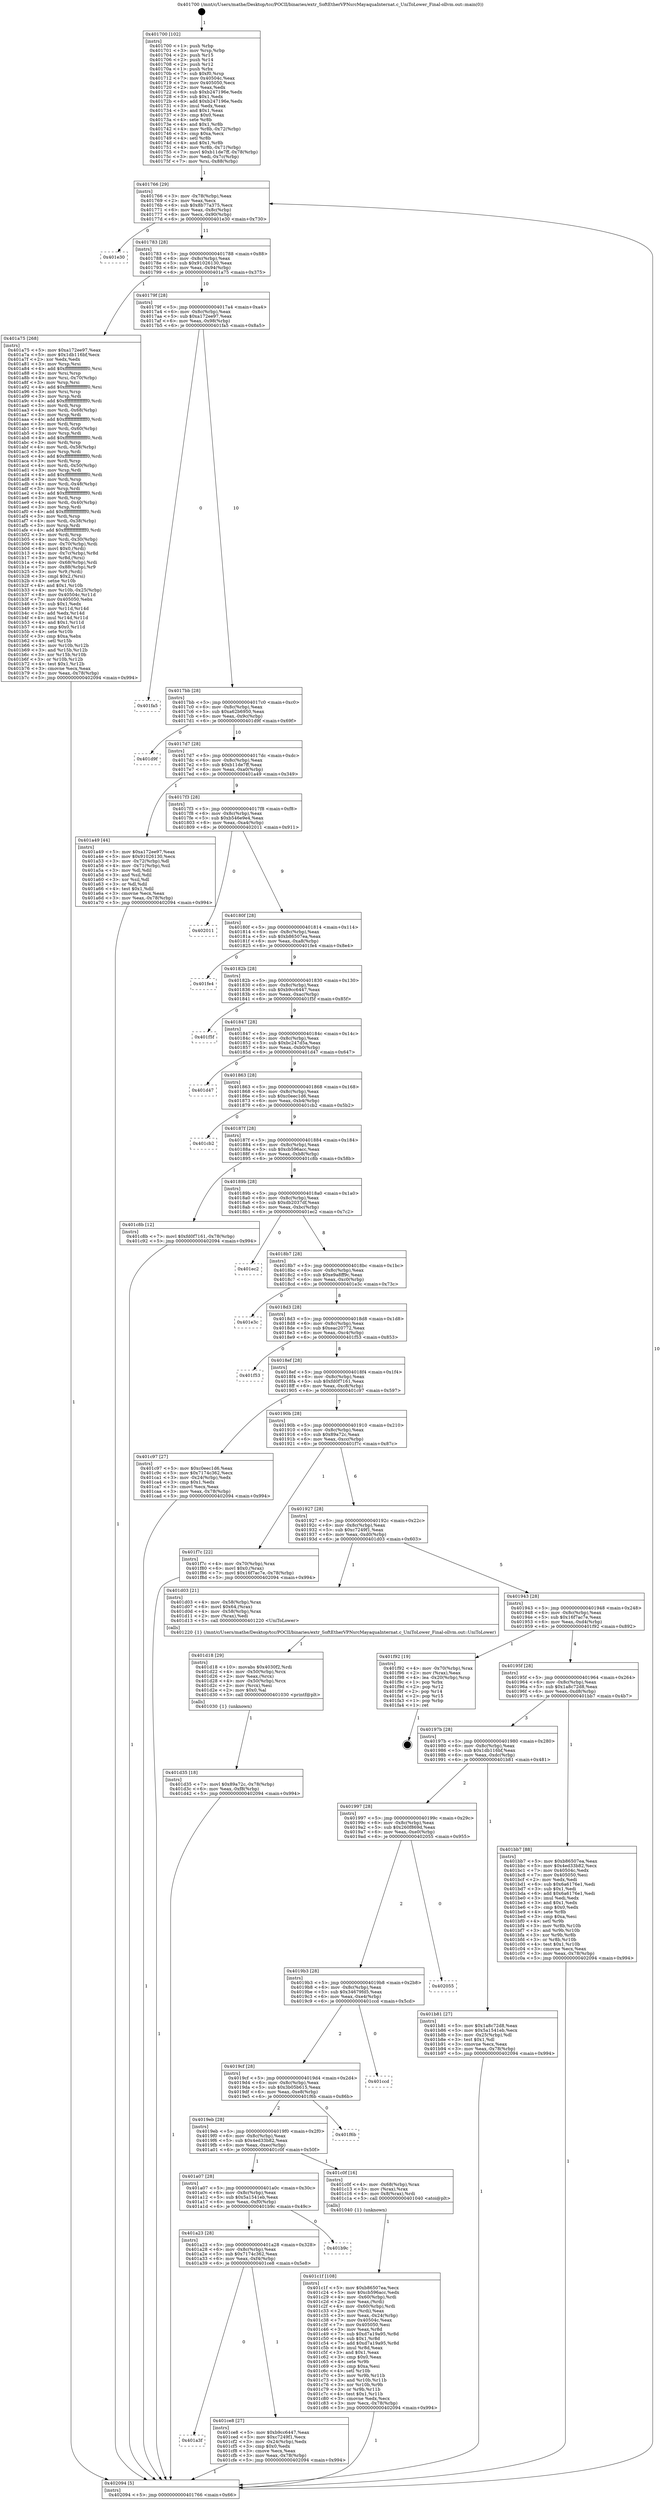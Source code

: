 digraph "0x401700" {
  label = "0x401700 (/mnt/c/Users/mathe/Desktop/tcc/POCII/binaries/extr_SoftEtherVPNsrcMayaquaInternat.c_UniToLower_Final-ollvm.out::main(0))"
  labelloc = "t"
  node[shape=record]

  Entry [label="",width=0.3,height=0.3,shape=circle,fillcolor=black,style=filled]
  "0x401766" [label="{
     0x401766 [29]\l
     | [instrs]\l
     &nbsp;&nbsp;0x401766 \<+3\>: mov -0x78(%rbp),%eax\l
     &nbsp;&nbsp;0x401769 \<+2\>: mov %eax,%ecx\l
     &nbsp;&nbsp;0x40176b \<+6\>: sub $0x8b77a375,%ecx\l
     &nbsp;&nbsp;0x401771 \<+6\>: mov %eax,-0x8c(%rbp)\l
     &nbsp;&nbsp;0x401777 \<+6\>: mov %ecx,-0x90(%rbp)\l
     &nbsp;&nbsp;0x40177d \<+6\>: je 0000000000401e30 \<main+0x730\>\l
  }"]
  "0x401e30" [label="{
     0x401e30\l
  }", style=dashed]
  "0x401783" [label="{
     0x401783 [28]\l
     | [instrs]\l
     &nbsp;&nbsp;0x401783 \<+5\>: jmp 0000000000401788 \<main+0x88\>\l
     &nbsp;&nbsp;0x401788 \<+6\>: mov -0x8c(%rbp),%eax\l
     &nbsp;&nbsp;0x40178e \<+5\>: sub $0x91026130,%eax\l
     &nbsp;&nbsp;0x401793 \<+6\>: mov %eax,-0x94(%rbp)\l
     &nbsp;&nbsp;0x401799 \<+6\>: je 0000000000401a75 \<main+0x375\>\l
  }"]
  Exit [label="",width=0.3,height=0.3,shape=circle,fillcolor=black,style=filled,peripheries=2]
  "0x401a75" [label="{
     0x401a75 [268]\l
     | [instrs]\l
     &nbsp;&nbsp;0x401a75 \<+5\>: mov $0xa172ee97,%eax\l
     &nbsp;&nbsp;0x401a7a \<+5\>: mov $0x1db116bf,%ecx\l
     &nbsp;&nbsp;0x401a7f \<+2\>: xor %edx,%edx\l
     &nbsp;&nbsp;0x401a81 \<+3\>: mov %rsp,%rsi\l
     &nbsp;&nbsp;0x401a84 \<+4\>: add $0xfffffffffffffff0,%rsi\l
     &nbsp;&nbsp;0x401a88 \<+3\>: mov %rsi,%rsp\l
     &nbsp;&nbsp;0x401a8b \<+4\>: mov %rsi,-0x70(%rbp)\l
     &nbsp;&nbsp;0x401a8f \<+3\>: mov %rsp,%rsi\l
     &nbsp;&nbsp;0x401a92 \<+4\>: add $0xfffffffffffffff0,%rsi\l
     &nbsp;&nbsp;0x401a96 \<+3\>: mov %rsi,%rsp\l
     &nbsp;&nbsp;0x401a99 \<+3\>: mov %rsp,%rdi\l
     &nbsp;&nbsp;0x401a9c \<+4\>: add $0xfffffffffffffff0,%rdi\l
     &nbsp;&nbsp;0x401aa0 \<+3\>: mov %rdi,%rsp\l
     &nbsp;&nbsp;0x401aa3 \<+4\>: mov %rdi,-0x68(%rbp)\l
     &nbsp;&nbsp;0x401aa7 \<+3\>: mov %rsp,%rdi\l
     &nbsp;&nbsp;0x401aaa \<+4\>: add $0xfffffffffffffff0,%rdi\l
     &nbsp;&nbsp;0x401aae \<+3\>: mov %rdi,%rsp\l
     &nbsp;&nbsp;0x401ab1 \<+4\>: mov %rdi,-0x60(%rbp)\l
     &nbsp;&nbsp;0x401ab5 \<+3\>: mov %rsp,%rdi\l
     &nbsp;&nbsp;0x401ab8 \<+4\>: add $0xfffffffffffffff0,%rdi\l
     &nbsp;&nbsp;0x401abc \<+3\>: mov %rdi,%rsp\l
     &nbsp;&nbsp;0x401abf \<+4\>: mov %rdi,-0x58(%rbp)\l
     &nbsp;&nbsp;0x401ac3 \<+3\>: mov %rsp,%rdi\l
     &nbsp;&nbsp;0x401ac6 \<+4\>: add $0xfffffffffffffff0,%rdi\l
     &nbsp;&nbsp;0x401aca \<+3\>: mov %rdi,%rsp\l
     &nbsp;&nbsp;0x401acd \<+4\>: mov %rdi,-0x50(%rbp)\l
     &nbsp;&nbsp;0x401ad1 \<+3\>: mov %rsp,%rdi\l
     &nbsp;&nbsp;0x401ad4 \<+4\>: add $0xfffffffffffffff0,%rdi\l
     &nbsp;&nbsp;0x401ad8 \<+3\>: mov %rdi,%rsp\l
     &nbsp;&nbsp;0x401adb \<+4\>: mov %rdi,-0x48(%rbp)\l
     &nbsp;&nbsp;0x401adf \<+3\>: mov %rsp,%rdi\l
     &nbsp;&nbsp;0x401ae2 \<+4\>: add $0xfffffffffffffff0,%rdi\l
     &nbsp;&nbsp;0x401ae6 \<+3\>: mov %rdi,%rsp\l
     &nbsp;&nbsp;0x401ae9 \<+4\>: mov %rdi,-0x40(%rbp)\l
     &nbsp;&nbsp;0x401aed \<+3\>: mov %rsp,%rdi\l
     &nbsp;&nbsp;0x401af0 \<+4\>: add $0xfffffffffffffff0,%rdi\l
     &nbsp;&nbsp;0x401af4 \<+3\>: mov %rdi,%rsp\l
     &nbsp;&nbsp;0x401af7 \<+4\>: mov %rdi,-0x38(%rbp)\l
     &nbsp;&nbsp;0x401afb \<+3\>: mov %rsp,%rdi\l
     &nbsp;&nbsp;0x401afe \<+4\>: add $0xfffffffffffffff0,%rdi\l
     &nbsp;&nbsp;0x401b02 \<+3\>: mov %rdi,%rsp\l
     &nbsp;&nbsp;0x401b05 \<+4\>: mov %rdi,-0x30(%rbp)\l
     &nbsp;&nbsp;0x401b09 \<+4\>: mov -0x70(%rbp),%rdi\l
     &nbsp;&nbsp;0x401b0d \<+6\>: movl $0x0,(%rdi)\l
     &nbsp;&nbsp;0x401b13 \<+4\>: mov -0x7c(%rbp),%r8d\l
     &nbsp;&nbsp;0x401b17 \<+3\>: mov %r8d,(%rsi)\l
     &nbsp;&nbsp;0x401b1a \<+4\>: mov -0x68(%rbp),%rdi\l
     &nbsp;&nbsp;0x401b1e \<+7\>: mov -0x88(%rbp),%r9\l
     &nbsp;&nbsp;0x401b25 \<+3\>: mov %r9,(%rdi)\l
     &nbsp;&nbsp;0x401b28 \<+3\>: cmpl $0x2,(%rsi)\l
     &nbsp;&nbsp;0x401b2b \<+4\>: setne %r10b\l
     &nbsp;&nbsp;0x401b2f \<+4\>: and $0x1,%r10b\l
     &nbsp;&nbsp;0x401b33 \<+4\>: mov %r10b,-0x25(%rbp)\l
     &nbsp;&nbsp;0x401b37 \<+8\>: mov 0x40504c,%r11d\l
     &nbsp;&nbsp;0x401b3f \<+7\>: mov 0x405050,%ebx\l
     &nbsp;&nbsp;0x401b46 \<+3\>: sub $0x1,%edx\l
     &nbsp;&nbsp;0x401b49 \<+3\>: mov %r11d,%r14d\l
     &nbsp;&nbsp;0x401b4c \<+3\>: add %edx,%r14d\l
     &nbsp;&nbsp;0x401b4f \<+4\>: imul %r14d,%r11d\l
     &nbsp;&nbsp;0x401b53 \<+4\>: and $0x1,%r11d\l
     &nbsp;&nbsp;0x401b57 \<+4\>: cmp $0x0,%r11d\l
     &nbsp;&nbsp;0x401b5b \<+4\>: sete %r10b\l
     &nbsp;&nbsp;0x401b5f \<+3\>: cmp $0xa,%ebx\l
     &nbsp;&nbsp;0x401b62 \<+4\>: setl %r15b\l
     &nbsp;&nbsp;0x401b66 \<+3\>: mov %r10b,%r12b\l
     &nbsp;&nbsp;0x401b69 \<+3\>: and %r15b,%r12b\l
     &nbsp;&nbsp;0x401b6c \<+3\>: xor %r15b,%r10b\l
     &nbsp;&nbsp;0x401b6f \<+3\>: or %r10b,%r12b\l
     &nbsp;&nbsp;0x401b72 \<+4\>: test $0x1,%r12b\l
     &nbsp;&nbsp;0x401b76 \<+3\>: cmovne %ecx,%eax\l
     &nbsp;&nbsp;0x401b79 \<+3\>: mov %eax,-0x78(%rbp)\l
     &nbsp;&nbsp;0x401b7c \<+5\>: jmp 0000000000402094 \<main+0x994\>\l
  }"]
  "0x40179f" [label="{
     0x40179f [28]\l
     | [instrs]\l
     &nbsp;&nbsp;0x40179f \<+5\>: jmp 00000000004017a4 \<main+0xa4\>\l
     &nbsp;&nbsp;0x4017a4 \<+6\>: mov -0x8c(%rbp),%eax\l
     &nbsp;&nbsp;0x4017aa \<+5\>: sub $0xa172ee97,%eax\l
     &nbsp;&nbsp;0x4017af \<+6\>: mov %eax,-0x98(%rbp)\l
     &nbsp;&nbsp;0x4017b5 \<+6\>: je 0000000000401fa5 \<main+0x8a5\>\l
  }"]
  "0x401d35" [label="{
     0x401d35 [18]\l
     | [instrs]\l
     &nbsp;&nbsp;0x401d35 \<+7\>: movl $0x89a72c,-0x78(%rbp)\l
     &nbsp;&nbsp;0x401d3c \<+6\>: mov %eax,-0xf8(%rbp)\l
     &nbsp;&nbsp;0x401d42 \<+5\>: jmp 0000000000402094 \<main+0x994\>\l
  }"]
  "0x401fa5" [label="{
     0x401fa5\l
  }", style=dashed]
  "0x4017bb" [label="{
     0x4017bb [28]\l
     | [instrs]\l
     &nbsp;&nbsp;0x4017bb \<+5\>: jmp 00000000004017c0 \<main+0xc0\>\l
     &nbsp;&nbsp;0x4017c0 \<+6\>: mov -0x8c(%rbp),%eax\l
     &nbsp;&nbsp;0x4017c6 \<+5\>: sub $0xa62b6950,%eax\l
     &nbsp;&nbsp;0x4017cb \<+6\>: mov %eax,-0x9c(%rbp)\l
     &nbsp;&nbsp;0x4017d1 \<+6\>: je 0000000000401d9f \<main+0x69f\>\l
  }"]
  "0x401d18" [label="{
     0x401d18 [29]\l
     | [instrs]\l
     &nbsp;&nbsp;0x401d18 \<+10\>: movabs $0x4030f2,%rdi\l
     &nbsp;&nbsp;0x401d22 \<+4\>: mov -0x50(%rbp),%rcx\l
     &nbsp;&nbsp;0x401d26 \<+2\>: mov %eax,(%rcx)\l
     &nbsp;&nbsp;0x401d28 \<+4\>: mov -0x50(%rbp),%rcx\l
     &nbsp;&nbsp;0x401d2c \<+2\>: mov (%rcx),%esi\l
     &nbsp;&nbsp;0x401d2e \<+2\>: mov $0x0,%al\l
     &nbsp;&nbsp;0x401d30 \<+5\>: call 0000000000401030 \<printf@plt\>\l
     | [calls]\l
     &nbsp;&nbsp;0x401030 \{1\} (unknown)\l
  }"]
  "0x401d9f" [label="{
     0x401d9f\l
  }", style=dashed]
  "0x4017d7" [label="{
     0x4017d7 [28]\l
     | [instrs]\l
     &nbsp;&nbsp;0x4017d7 \<+5\>: jmp 00000000004017dc \<main+0xdc\>\l
     &nbsp;&nbsp;0x4017dc \<+6\>: mov -0x8c(%rbp),%eax\l
     &nbsp;&nbsp;0x4017e2 \<+5\>: sub $0xb11de7ff,%eax\l
     &nbsp;&nbsp;0x4017e7 \<+6\>: mov %eax,-0xa0(%rbp)\l
     &nbsp;&nbsp;0x4017ed \<+6\>: je 0000000000401a49 \<main+0x349\>\l
  }"]
  "0x401a3f" [label="{
     0x401a3f\l
  }", style=dashed]
  "0x401a49" [label="{
     0x401a49 [44]\l
     | [instrs]\l
     &nbsp;&nbsp;0x401a49 \<+5\>: mov $0xa172ee97,%eax\l
     &nbsp;&nbsp;0x401a4e \<+5\>: mov $0x91026130,%ecx\l
     &nbsp;&nbsp;0x401a53 \<+3\>: mov -0x72(%rbp),%dl\l
     &nbsp;&nbsp;0x401a56 \<+4\>: mov -0x71(%rbp),%sil\l
     &nbsp;&nbsp;0x401a5a \<+3\>: mov %dl,%dil\l
     &nbsp;&nbsp;0x401a5d \<+3\>: and %sil,%dil\l
     &nbsp;&nbsp;0x401a60 \<+3\>: xor %sil,%dl\l
     &nbsp;&nbsp;0x401a63 \<+3\>: or %dl,%dil\l
     &nbsp;&nbsp;0x401a66 \<+4\>: test $0x1,%dil\l
     &nbsp;&nbsp;0x401a6a \<+3\>: cmovne %ecx,%eax\l
     &nbsp;&nbsp;0x401a6d \<+3\>: mov %eax,-0x78(%rbp)\l
     &nbsp;&nbsp;0x401a70 \<+5\>: jmp 0000000000402094 \<main+0x994\>\l
  }"]
  "0x4017f3" [label="{
     0x4017f3 [28]\l
     | [instrs]\l
     &nbsp;&nbsp;0x4017f3 \<+5\>: jmp 00000000004017f8 \<main+0xf8\>\l
     &nbsp;&nbsp;0x4017f8 \<+6\>: mov -0x8c(%rbp),%eax\l
     &nbsp;&nbsp;0x4017fe \<+5\>: sub $0xb546e9e4,%eax\l
     &nbsp;&nbsp;0x401803 \<+6\>: mov %eax,-0xa4(%rbp)\l
     &nbsp;&nbsp;0x401809 \<+6\>: je 0000000000402011 \<main+0x911\>\l
  }"]
  "0x402094" [label="{
     0x402094 [5]\l
     | [instrs]\l
     &nbsp;&nbsp;0x402094 \<+5\>: jmp 0000000000401766 \<main+0x66\>\l
  }"]
  "0x401700" [label="{
     0x401700 [102]\l
     | [instrs]\l
     &nbsp;&nbsp;0x401700 \<+1\>: push %rbp\l
     &nbsp;&nbsp;0x401701 \<+3\>: mov %rsp,%rbp\l
     &nbsp;&nbsp;0x401704 \<+2\>: push %r15\l
     &nbsp;&nbsp;0x401706 \<+2\>: push %r14\l
     &nbsp;&nbsp;0x401708 \<+2\>: push %r12\l
     &nbsp;&nbsp;0x40170a \<+1\>: push %rbx\l
     &nbsp;&nbsp;0x40170b \<+7\>: sub $0xf0,%rsp\l
     &nbsp;&nbsp;0x401712 \<+7\>: mov 0x40504c,%eax\l
     &nbsp;&nbsp;0x401719 \<+7\>: mov 0x405050,%ecx\l
     &nbsp;&nbsp;0x401720 \<+2\>: mov %eax,%edx\l
     &nbsp;&nbsp;0x401722 \<+6\>: sub $0xb247196e,%edx\l
     &nbsp;&nbsp;0x401728 \<+3\>: sub $0x1,%edx\l
     &nbsp;&nbsp;0x40172b \<+6\>: add $0xb247196e,%edx\l
     &nbsp;&nbsp;0x401731 \<+3\>: imul %edx,%eax\l
     &nbsp;&nbsp;0x401734 \<+3\>: and $0x1,%eax\l
     &nbsp;&nbsp;0x401737 \<+3\>: cmp $0x0,%eax\l
     &nbsp;&nbsp;0x40173a \<+4\>: sete %r8b\l
     &nbsp;&nbsp;0x40173e \<+4\>: and $0x1,%r8b\l
     &nbsp;&nbsp;0x401742 \<+4\>: mov %r8b,-0x72(%rbp)\l
     &nbsp;&nbsp;0x401746 \<+3\>: cmp $0xa,%ecx\l
     &nbsp;&nbsp;0x401749 \<+4\>: setl %r8b\l
     &nbsp;&nbsp;0x40174d \<+4\>: and $0x1,%r8b\l
     &nbsp;&nbsp;0x401751 \<+4\>: mov %r8b,-0x71(%rbp)\l
     &nbsp;&nbsp;0x401755 \<+7\>: movl $0xb11de7ff,-0x78(%rbp)\l
     &nbsp;&nbsp;0x40175c \<+3\>: mov %edi,-0x7c(%rbp)\l
     &nbsp;&nbsp;0x40175f \<+7\>: mov %rsi,-0x88(%rbp)\l
  }"]
  "0x401ce8" [label="{
     0x401ce8 [27]\l
     | [instrs]\l
     &nbsp;&nbsp;0x401ce8 \<+5\>: mov $0xb9cc6447,%eax\l
     &nbsp;&nbsp;0x401ced \<+5\>: mov $0xc7249f1,%ecx\l
     &nbsp;&nbsp;0x401cf2 \<+3\>: mov -0x24(%rbp),%edx\l
     &nbsp;&nbsp;0x401cf5 \<+3\>: cmp $0x0,%edx\l
     &nbsp;&nbsp;0x401cf8 \<+3\>: cmove %ecx,%eax\l
     &nbsp;&nbsp;0x401cfb \<+3\>: mov %eax,-0x78(%rbp)\l
     &nbsp;&nbsp;0x401cfe \<+5\>: jmp 0000000000402094 \<main+0x994\>\l
  }"]
  "0x401a23" [label="{
     0x401a23 [28]\l
     | [instrs]\l
     &nbsp;&nbsp;0x401a23 \<+5\>: jmp 0000000000401a28 \<main+0x328\>\l
     &nbsp;&nbsp;0x401a28 \<+6\>: mov -0x8c(%rbp),%eax\l
     &nbsp;&nbsp;0x401a2e \<+5\>: sub $0x7174c362,%eax\l
     &nbsp;&nbsp;0x401a33 \<+6\>: mov %eax,-0xf4(%rbp)\l
     &nbsp;&nbsp;0x401a39 \<+6\>: je 0000000000401ce8 \<main+0x5e8\>\l
  }"]
  "0x402011" [label="{
     0x402011\l
  }", style=dashed]
  "0x40180f" [label="{
     0x40180f [28]\l
     | [instrs]\l
     &nbsp;&nbsp;0x40180f \<+5\>: jmp 0000000000401814 \<main+0x114\>\l
     &nbsp;&nbsp;0x401814 \<+6\>: mov -0x8c(%rbp),%eax\l
     &nbsp;&nbsp;0x40181a \<+5\>: sub $0xb86507ea,%eax\l
     &nbsp;&nbsp;0x40181f \<+6\>: mov %eax,-0xa8(%rbp)\l
     &nbsp;&nbsp;0x401825 \<+6\>: je 0000000000401fe4 \<main+0x8e4\>\l
  }"]
  "0x401b9c" [label="{
     0x401b9c\l
  }", style=dashed]
  "0x401fe4" [label="{
     0x401fe4\l
  }", style=dashed]
  "0x40182b" [label="{
     0x40182b [28]\l
     | [instrs]\l
     &nbsp;&nbsp;0x40182b \<+5\>: jmp 0000000000401830 \<main+0x130\>\l
     &nbsp;&nbsp;0x401830 \<+6\>: mov -0x8c(%rbp),%eax\l
     &nbsp;&nbsp;0x401836 \<+5\>: sub $0xb9cc6447,%eax\l
     &nbsp;&nbsp;0x40183b \<+6\>: mov %eax,-0xac(%rbp)\l
     &nbsp;&nbsp;0x401841 \<+6\>: je 0000000000401f5f \<main+0x85f\>\l
  }"]
  "0x401c1f" [label="{
     0x401c1f [108]\l
     | [instrs]\l
     &nbsp;&nbsp;0x401c1f \<+5\>: mov $0xb86507ea,%ecx\l
     &nbsp;&nbsp;0x401c24 \<+5\>: mov $0xcb596acc,%edx\l
     &nbsp;&nbsp;0x401c29 \<+4\>: mov -0x60(%rbp),%rdi\l
     &nbsp;&nbsp;0x401c2d \<+2\>: mov %eax,(%rdi)\l
     &nbsp;&nbsp;0x401c2f \<+4\>: mov -0x60(%rbp),%rdi\l
     &nbsp;&nbsp;0x401c33 \<+2\>: mov (%rdi),%eax\l
     &nbsp;&nbsp;0x401c35 \<+3\>: mov %eax,-0x24(%rbp)\l
     &nbsp;&nbsp;0x401c38 \<+7\>: mov 0x40504c,%eax\l
     &nbsp;&nbsp;0x401c3f \<+7\>: mov 0x405050,%esi\l
     &nbsp;&nbsp;0x401c46 \<+3\>: mov %eax,%r8d\l
     &nbsp;&nbsp;0x401c49 \<+7\>: sub $0xd7a19a95,%r8d\l
     &nbsp;&nbsp;0x401c50 \<+4\>: sub $0x1,%r8d\l
     &nbsp;&nbsp;0x401c54 \<+7\>: add $0xd7a19a95,%r8d\l
     &nbsp;&nbsp;0x401c5b \<+4\>: imul %r8d,%eax\l
     &nbsp;&nbsp;0x401c5f \<+3\>: and $0x1,%eax\l
     &nbsp;&nbsp;0x401c62 \<+3\>: cmp $0x0,%eax\l
     &nbsp;&nbsp;0x401c65 \<+4\>: sete %r9b\l
     &nbsp;&nbsp;0x401c69 \<+3\>: cmp $0xa,%esi\l
     &nbsp;&nbsp;0x401c6c \<+4\>: setl %r10b\l
     &nbsp;&nbsp;0x401c70 \<+3\>: mov %r9b,%r11b\l
     &nbsp;&nbsp;0x401c73 \<+3\>: and %r10b,%r11b\l
     &nbsp;&nbsp;0x401c76 \<+3\>: xor %r10b,%r9b\l
     &nbsp;&nbsp;0x401c79 \<+3\>: or %r9b,%r11b\l
     &nbsp;&nbsp;0x401c7c \<+4\>: test $0x1,%r11b\l
     &nbsp;&nbsp;0x401c80 \<+3\>: cmovne %edx,%ecx\l
     &nbsp;&nbsp;0x401c83 \<+3\>: mov %ecx,-0x78(%rbp)\l
     &nbsp;&nbsp;0x401c86 \<+5\>: jmp 0000000000402094 \<main+0x994\>\l
  }"]
  "0x401f5f" [label="{
     0x401f5f\l
  }", style=dashed]
  "0x401847" [label="{
     0x401847 [28]\l
     | [instrs]\l
     &nbsp;&nbsp;0x401847 \<+5\>: jmp 000000000040184c \<main+0x14c\>\l
     &nbsp;&nbsp;0x40184c \<+6\>: mov -0x8c(%rbp),%eax\l
     &nbsp;&nbsp;0x401852 \<+5\>: sub $0xbc247d5a,%eax\l
     &nbsp;&nbsp;0x401857 \<+6\>: mov %eax,-0xb0(%rbp)\l
     &nbsp;&nbsp;0x40185d \<+6\>: je 0000000000401d47 \<main+0x647\>\l
  }"]
  "0x401a07" [label="{
     0x401a07 [28]\l
     | [instrs]\l
     &nbsp;&nbsp;0x401a07 \<+5\>: jmp 0000000000401a0c \<main+0x30c\>\l
     &nbsp;&nbsp;0x401a0c \<+6\>: mov -0x8c(%rbp),%eax\l
     &nbsp;&nbsp;0x401a12 \<+5\>: sub $0x5a1541eb,%eax\l
     &nbsp;&nbsp;0x401a17 \<+6\>: mov %eax,-0xf0(%rbp)\l
     &nbsp;&nbsp;0x401a1d \<+6\>: je 0000000000401b9c \<main+0x49c\>\l
  }"]
  "0x401d47" [label="{
     0x401d47\l
  }", style=dashed]
  "0x401863" [label="{
     0x401863 [28]\l
     | [instrs]\l
     &nbsp;&nbsp;0x401863 \<+5\>: jmp 0000000000401868 \<main+0x168\>\l
     &nbsp;&nbsp;0x401868 \<+6\>: mov -0x8c(%rbp),%eax\l
     &nbsp;&nbsp;0x40186e \<+5\>: sub $0xc0eec1d6,%eax\l
     &nbsp;&nbsp;0x401873 \<+6\>: mov %eax,-0xb4(%rbp)\l
     &nbsp;&nbsp;0x401879 \<+6\>: je 0000000000401cb2 \<main+0x5b2\>\l
  }"]
  "0x401c0f" [label="{
     0x401c0f [16]\l
     | [instrs]\l
     &nbsp;&nbsp;0x401c0f \<+4\>: mov -0x68(%rbp),%rax\l
     &nbsp;&nbsp;0x401c13 \<+3\>: mov (%rax),%rax\l
     &nbsp;&nbsp;0x401c16 \<+4\>: mov 0x8(%rax),%rdi\l
     &nbsp;&nbsp;0x401c1a \<+5\>: call 0000000000401040 \<atoi@plt\>\l
     | [calls]\l
     &nbsp;&nbsp;0x401040 \{1\} (unknown)\l
  }"]
  "0x401cb2" [label="{
     0x401cb2\l
  }", style=dashed]
  "0x40187f" [label="{
     0x40187f [28]\l
     | [instrs]\l
     &nbsp;&nbsp;0x40187f \<+5\>: jmp 0000000000401884 \<main+0x184\>\l
     &nbsp;&nbsp;0x401884 \<+6\>: mov -0x8c(%rbp),%eax\l
     &nbsp;&nbsp;0x40188a \<+5\>: sub $0xcb596acc,%eax\l
     &nbsp;&nbsp;0x40188f \<+6\>: mov %eax,-0xb8(%rbp)\l
     &nbsp;&nbsp;0x401895 \<+6\>: je 0000000000401c8b \<main+0x58b\>\l
  }"]
  "0x4019eb" [label="{
     0x4019eb [28]\l
     | [instrs]\l
     &nbsp;&nbsp;0x4019eb \<+5\>: jmp 00000000004019f0 \<main+0x2f0\>\l
     &nbsp;&nbsp;0x4019f0 \<+6\>: mov -0x8c(%rbp),%eax\l
     &nbsp;&nbsp;0x4019f6 \<+5\>: sub $0x4ed33b82,%eax\l
     &nbsp;&nbsp;0x4019fb \<+6\>: mov %eax,-0xec(%rbp)\l
     &nbsp;&nbsp;0x401a01 \<+6\>: je 0000000000401c0f \<main+0x50f\>\l
  }"]
  "0x401c8b" [label="{
     0x401c8b [12]\l
     | [instrs]\l
     &nbsp;&nbsp;0x401c8b \<+7\>: movl $0xfd0f7161,-0x78(%rbp)\l
     &nbsp;&nbsp;0x401c92 \<+5\>: jmp 0000000000402094 \<main+0x994\>\l
  }"]
  "0x40189b" [label="{
     0x40189b [28]\l
     | [instrs]\l
     &nbsp;&nbsp;0x40189b \<+5\>: jmp 00000000004018a0 \<main+0x1a0\>\l
     &nbsp;&nbsp;0x4018a0 \<+6\>: mov -0x8c(%rbp),%eax\l
     &nbsp;&nbsp;0x4018a6 \<+5\>: sub $0xdb2037df,%eax\l
     &nbsp;&nbsp;0x4018ab \<+6\>: mov %eax,-0xbc(%rbp)\l
     &nbsp;&nbsp;0x4018b1 \<+6\>: je 0000000000401ec2 \<main+0x7c2\>\l
  }"]
  "0x401f6b" [label="{
     0x401f6b\l
  }", style=dashed]
  "0x401ec2" [label="{
     0x401ec2\l
  }", style=dashed]
  "0x4018b7" [label="{
     0x4018b7 [28]\l
     | [instrs]\l
     &nbsp;&nbsp;0x4018b7 \<+5\>: jmp 00000000004018bc \<main+0x1bc\>\l
     &nbsp;&nbsp;0x4018bc \<+6\>: mov -0x8c(%rbp),%eax\l
     &nbsp;&nbsp;0x4018c2 \<+5\>: sub $0xe9a8ff9c,%eax\l
     &nbsp;&nbsp;0x4018c7 \<+6\>: mov %eax,-0xc0(%rbp)\l
     &nbsp;&nbsp;0x4018cd \<+6\>: je 0000000000401e3c \<main+0x73c\>\l
  }"]
  "0x4019cf" [label="{
     0x4019cf [28]\l
     | [instrs]\l
     &nbsp;&nbsp;0x4019cf \<+5\>: jmp 00000000004019d4 \<main+0x2d4\>\l
     &nbsp;&nbsp;0x4019d4 \<+6\>: mov -0x8c(%rbp),%eax\l
     &nbsp;&nbsp;0x4019da \<+5\>: sub $0x3b05b615,%eax\l
     &nbsp;&nbsp;0x4019df \<+6\>: mov %eax,-0xe8(%rbp)\l
     &nbsp;&nbsp;0x4019e5 \<+6\>: je 0000000000401f6b \<main+0x86b\>\l
  }"]
  "0x401e3c" [label="{
     0x401e3c\l
  }", style=dashed]
  "0x4018d3" [label="{
     0x4018d3 [28]\l
     | [instrs]\l
     &nbsp;&nbsp;0x4018d3 \<+5\>: jmp 00000000004018d8 \<main+0x1d8\>\l
     &nbsp;&nbsp;0x4018d8 \<+6\>: mov -0x8c(%rbp),%eax\l
     &nbsp;&nbsp;0x4018de \<+5\>: sub $0xeac20772,%eax\l
     &nbsp;&nbsp;0x4018e3 \<+6\>: mov %eax,-0xc4(%rbp)\l
     &nbsp;&nbsp;0x4018e9 \<+6\>: je 0000000000401f53 \<main+0x853\>\l
  }"]
  "0x401ccd" [label="{
     0x401ccd\l
  }", style=dashed]
  "0x401f53" [label="{
     0x401f53\l
  }", style=dashed]
  "0x4018ef" [label="{
     0x4018ef [28]\l
     | [instrs]\l
     &nbsp;&nbsp;0x4018ef \<+5\>: jmp 00000000004018f4 \<main+0x1f4\>\l
     &nbsp;&nbsp;0x4018f4 \<+6\>: mov -0x8c(%rbp),%eax\l
     &nbsp;&nbsp;0x4018fa \<+5\>: sub $0xfd0f7161,%eax\l
     &nbsp;&nbsp;0x4018ff \<+6\>: mov %eax,-0xc8(%rbp)\l
     &nbsp;&nbsp;0x401905 \<+6\>: je 0000000000401c97 \<main+0x597\>\l
  }"]
  "0x4019b3" [label="{
     0x4019b3 [28]\l
     | [instrs]\l
     &nbsp;&nbsp;0x4019b3 \<+5\>: jmp 00000000004019b8 \<main+0x2b8\>\l
     &nbsp;&nbsp;0x4019b8 \<+6\>: mov -0x8c(%rbp),%eax\l
     &nbsp;&nbsp;0x4019be \<+5\>: sub $0x34679fd5,%eax\l
     &nbsp;&nbsp;0x4019c3 \<+6\>: mov %eax,-0xe4(%rbp)\l
     &nbsp;&nbsp;0x4019c9 \<+6\>: je 0000000000401ccd \<main+0x5cd\>\l
  }"]
  "0x401c97" [label="{
     0x401c97 [27]\l
     | [instrs]\l
     &nbsp;&nbsp;0x401c97 \<+5\>: mov $0xc0eec1d6,%eax\l
     &nbsp;&nbsp;0x401c9c \<+5\>: mov $0x7174c362,%ecx\l
     &nbsp;&nbsp;0x401ca1 \<+3\>: mov -0x24(%rbp),%edx\l
     &nbsp;&nbsp;0x401ca4 \<+3\>: cmp $0x1,%edx\l
     &nbsp;&nbsp;0x401ca7 \<+3\>: cmovl %ecx,%eax\l
     &nbsp;&nbsp;0x401caa \<+3\>: mov %eax,-0x78(%rbp)\l
     &nbsp;&nbsp;0x401cad \<+5\>: jmp 0000000000402094 \<main+0x994\>\l
  }"]
  "0x40190b" [label="{
     0x40190b [28]\l
     | [instrs]\l
     &nbsp;&nbsp;0x40190b \<+5\>: jmp 0000000000401910 \<main+0x210\>\l
     &nbsp;&nbsp;0x401910 \<+6\>: mov -0x8c(%rbp),%eax\l
     &nbsp;&nbsp;0x401916 \<+5\>: sub $0x89a72c,%eax\l
     &nbsp;&nbsp;0x40191b \<+6\>: mov %eax,-0xcc(%rbp)\l
     &nbsp;&nbsp;0x401921 \<+6\>: je 0000000000401f7c \<main+0x87c\>\l
  }"]
  "0x402055" [label="{
     0x402055\l
  }", style=dashed]
  "0x401f7c" [label="{
     0x401f7c [22]\l
     | [instrs]\l
     &nbsp;&nbsp;0x401f7c \<+4\>: mov -0x70(%rbp),%rax\l
     &nbsp;&nbsp;0x401f80 \<+6\>: movl $0x0,(%rax)\l
     &nbsp;&nbsp;0x401f86 \<+7\>: movl $0x16f7ac7e,-0x78(%rbp)\l
     &nbsp;&nbsp;0x401f8d \<+5\>: jmp 0000000000402094 \<main+0x994\>\l
  }"]
  "0x401927" [label="{
     0x401927 [28]\l
     | [instrs]\l
     &nbsp;&nbsp;0x401927 \<+5\>: jmp 000000000040192c \<main+0x22c\>\l
     &nbsp;&nbsp;0x40192c \<+6\>: mov -0x8c(%rbp),%eax\l
     &nbsp;&nbsp;0x401932 \<+5\>: sub $0xc7249f1,%eax\l
     &nbsp;&nbsp;0x401937 \<+6\>: mov %eax,-0xd0(%rbp)\l
     &nbsp;&nbsp;0x40193d \<+6\>: je 0000000000401d03 \<main+0x603\>\l
  }"]
  "0x401997" [label="{
     0x401997 [28]\l
     | [instrs]\l
     &nbsp;&nbsp;0x401997 \<+5\>: jmp 000000000040199c \<main+0x29c\>\l
     &nbsp;&nbsp;0x40199c \<+6\>: mov -0x8c(%rbp),%eax\l
     &nbsp;&nbsp;0x4019a2 \<+5\>: sub $0x260f869d,%eax\l
     &nbsp;&nbsp;0x4019a7 \<+6\>: mov %eax,-0xe0(%rbp)\l
     &nbsp;&nbsp;0x4019ad \<+6\>: je 0000000000402055 \<main+0x955\>\l
  }"]
  "0x401d03" [label="{
     0x401d03 [21]\l
     | [instrs]\l
     &nbsp;&nbsp;0x401d03 \<+4\>: mov -0x58(%rbp),%rax\l
     &nbsp;&nbsp;0x401d07 \<+6\>: movl $0x64,(%rax)\l
     &nbsp;&nbsp;0x401d0d \<+4\>: mov -0x58(%rbp),%rax\l
     &nbsp;&nbsp;0x401d11 \<+2\>: mov (%rax),%edi\l
     &nbsp;&nbsp;0x401d13 \<+5\>: call 0000000000401220 \<UniToLower\>\l
     | [calls]\l
     &nbsp;&nbsp;0x401220 \{1\} (/mnt/c/Users/mathe/Desktop/tcc/POCII/binaries/extr_SoftEtherVPNsrcMayaquaInternat.c_UniToLower_Final-ollvm.out::UniToLower)\l
  }"]
  "0x401943" [label="{
     0x401943 [28]\l
     | [instrs]\l
     &nbsp;&nbsp;0x401943 \<+5\>: jmp 0000000000401948 \<main+0x248\>\l
     &nbsp;&nbsp;0x401948 \<+6\>: mov -0x8c(%rbp),%eax\l
     &nbsp;&nbsp;0x40194e \<+5\>: sub $0x16f7ac7e,%eax\l
     &nbsp;&nbsp;0x401953 \<+6\>: mov %eax,-0xd4(%rbp)\l
     &nbsp;&nbsp;0x401959 \<+6\>: je 0000000000401f92 \<main+0x892\>\l
  }"]
  "0x401b81" [label="{
     0x401b81 [27]\l
     | [instrs]\l
     &nbsp;&nbsp;0x401b81 \<+5\>: mov $0x1a8c72d8,%eax\l
     &nbsp;&nbsp;0x401b86 \<+5\>: mov $0x5a1541eb,%ecx\l
     &nbsp;&nbsp;0x401b8b \<+3\>: mov -0x25(%rbp),%dl\l
     &nbsp;&nbsp;0x401b8e \<+3\>: test $0x1,%dl\l
     &nbsp;&nbsp;0x401b91 \<+3\>: cmovne %ecx,%eax\l
     &nbsp;&nbsp;0x401b94 \<+3\>: mov %eax,-0x78(%rbp)\l
     &nbsp;&nbsp;0x401b97 \<+5\>: jmp 0000000000402094 \<main+0x994\>\l
  }"]
  "0x401f92" [label="{
     0x401f92 [19]\l
     | [instrs]\l
     &nbsp;&nbsp;0x401f92 \<+4\>: mov -0x70(%rbp),%rax\l
     &nbsp;&nbsp;0x401f96 \<+2\>: mov (%rax),%eax\l
     &nbsp;&nbsp;0x401f98 \<+4\>: lea -0x20(%rbp),%rsp\l
     &nbsp;&nbsp;0x401f9c \<+1\>: pop %rbx\l
     &nbsp;&nbsp;0x401f9d \<+2\>: pop %r12\l
     &nbsp;&nbsp;0x401f9f \<+2\>: pop %r14\l
     &nbsp;&nbsp;0x401fa1 \<+2\>: pop %r15\l
     &nbsp;&nbsp;0x401fa3 \<+1\>: pop %rbp\l
     &nbsp;&nbsp;0x401fa4 \<+1\>: ret\l
  }"]
  "0x40195f" [label="{
     0x40195f [28]\l
     | [instrs]\l
     &nbsp;&nbsp;0x40195f \<+5\>: jmp 0000000000401964 \<main+0x264\>\l
     &nbsp;&nbsp;0x401964 \<+6\>: mov -0x8c(%rbp),%eax\l
     &nbsp;&nbsp;0x40196a \<+5\>: sub $0x1a8c72d8,%eax\l
     &nbsp;&nbsp;0x40196f \<+6\>: mov %eax,-0xd8(%rbp)\l
     &nbsp;&nbsp;0x401975 \<+6\>: je 0000000000401bb7 \<main+0x4b7\>\l
  }"]
  "0x40197b" [label="{
     0x40197b [28]\l
     | [instrs]\l
     &nbsp;&nbsp;0x40197b \<+5\>: jmp 0000000000401980 \<main+0x280\>\l
     &nbsp;&nbsp;0x401980 \<+6\>: mov -0x8c(%rbp),%eax\l
     &nbsp;&nbsp;0x401986 \<+5\>: sub $0x1db116bf,%eax\l
     &nbsp;&nbsp;0x40198b \<+6\>: mov %eax,-0xdc(%rbp)\l
     &nbsp;&nbsp;0x401991 \<+6\>: je 0000000000401b81 \<main+0x481\>\l
  }"]
  "0x401bb7" [label="{
     0x401bb7 [88]\l
     | [instrs]\l
     &nbsp;&nbsp;0x401bb7 \<+5\>: mov $0xb86507ea,%eax\l
     &nbsp;&nbsp;0x401bbc \<+5\>: mov $0x4ed33b82,%ecx\l
     &nbsp;&nbsp;0x401bc1 \<+7\>: mov 0x40504c,%edx\l
     &nbsp;&nbsp;0x401bc8 \<+7\>: mov 0x405050,%esi\l
     &nbsp;&nbsp;0x401bcf \<+2\>: mov %edx,%edi\l
     &nbsp;&nbsp;0x401bd1 \<+6\>: sub $0x6a6176e1,%edi\l
     &nbsp;&nbsp;0x401bd7 \<+3\>: sub $0x1,%edi\l
     &nbsp;&nbsp;0x401bda \<+6\>: add $0x6a6176e1,%edi\l
     &nbsp;&nbsp;0x401be0 \<+3\>: imul %edi,%edx\l
     &nbsp;&nbsp;0x401be3 \<+3\>: and $0x1,%edx\l
     &nbsp;&nbsp;0x401be6 \<+3\>: cmp $0x0,%edx\l
     &nbsp;&nbsp;0x401be9 \<+4\>: sete %r8b\l
     &nbsp;&nbsp;0x401bed \<+3\>: cmp $0xa,%esi\l
     &nbsp;&nbsp;0x401bf0 \<+4\>: setl %r9b\l
     &nbsp;&nbsp;0x401bf4 \<+3\>: mov %r8b,%r10b\l
     &nbsp;&nbsp;0x401bf7 \<+3\>: and %r9b,%r10b\l
     &nbsp;&nbsp;0x401bfa \<+3\>: xor %r9b,%r8b\l
     &nbsp;&nbsp;0x401bfd \<+3\>: or %r8b,%r10b\l
     &nbsp;&nbsp;0x401c00 \<+4\>: test $0x1,%r10b\l
     &nbsp;&nbsp;0x401c04 \<+3\>: cmovne %ecx,%eax\l
     &nbsp;&nbsp;0x401c07 \<+3\>: mov %eax,-0x78(%rbp)\l
     &nbsp;&nbsp;0x401c0a \<+5\>: jmp 0000000000402094 \<main+0x994\>\l
  }"]
  Entry -> "0x401700" [label=" 1"]
  "0x401766" -> "0x401e30" [label=" 0"]
  "0x401766" -> "0x401783" [label=" 11"]
  "0x401f92" -> Exit [label=" 1"]
  "0x401783" -> "0x401a75" [label=" 1"]
  "0x401783" -> "0x40179f" [label=" 10"]
  "0x401f7c" -> "0x402094" [label=" 1"]
  "0x40179f" -> "0x401fa5" [label=" 0"]
  "0x40179f" -> "0x4017bb" [label=" 10"]
  "0x401d35" -> "0x402094" [label=" 1"]
  "0x4017bb" -> "0x401d9f" [label=" 0"]
  "0x4017bb" -> "0x4017d7" [label=" 10"]
  "0x401d18" -> "0x401d35" [label=" 1"]
  "0x4017d7" -> "0x401a49" [label=" 1"]
  "0x4017d7" -> "0x4017f3" [label=" 9"]
  "0x401a49" -> "0x402094" [label=" 1"]
  "0x401700" -> "0x401766" [label=" 1"]
  "0x402094" -> "0x401766" [label=" 10"]
  "0x401d03" -> "0x401d18" [label=" 1"]
  "0x401a75" -> "0x402094" [label=" 1"]
  "0x401ce8" -> "0x402094" [label=" 1"]
  "0x4017f3" -> "0x402011" [label=" 0"]
  "0x4017f3" -> "0x40180f" [label=" 9"]
  "0x401a23" -> "0x401ce8" [label=" 1"]
  "0x40180f" -> "0x401fe4" [label=" 0"]
  "0x40180f" -> "0x40182b" [label=" 9"]
  "0x401a23" -> "0x401a3f" [label=" 0"]
  "0x40182b" -> "0x401f5f" [label=" 0"]
  "0x40182b" -> "0x401847" [label=" 9"]
  "0x401a07" -> "0x401b9c" [label=" 0"]
  "0x401847" -> "0x401d47" [label=" 0"]
  "0x401847" -> "0x401863" [label=" 9"]
  "0x401a07" -> "0x401a23" [label=" 1"]
  "0x401863" -> "0x401cb2" [label=" 0"]
  "0x401863" -> "0x40187f" [label=" 9"]
  "0x401c97" -> "0x402094" [label=" 1"]
  "0x40187f" -> "0x401c8b" [label=" 1"]
  "0x40187f" -> "0x40189b" [label=" 8"]
  "0x401c1f" -> "0x402094" [label=" 1"]
  "0x40189b" -> "0x401ec2" [label=" 0"]
  "0x40189b" -> "0x4018b7" [label=" 8"]
  "0x401c0f" -> "0x401c1f" [label=" 1"]
  "0x4018b7" -> "0x401e3c" [label=" 0"]
  "0x4018b7" -> "0x4018d3" [label=" 8"]
  "0x4019eb" -> "0x401c0f" [label=" 1"]
  "0x4018d3" -> "0x401f53" [label=" 0"]
  "0x4018d3" -> "0x4018ef" [label=" 8"]
  "0x401c8b" -> "0x402094" [label=" 1"]
  "0x4018ef" -> "0x401c97" [label=" 1"]
  "0x4018ef" -> "0x40190b" [label=" 7"]
  "0x4019cf" -> "0x401f6b" [label=" 0"]
  "0x40190b" -> "0x401f7c" [label=" 1"]
  "0x40190b" -> "0x401927" [label=" 6"]
  "0x4019eb" -> "0x401a07" [label=" 1"]
  "0x401927" -> "0x401d03" [label=" 1"]
  "0x401927" -> "0x401943" [label=" 5"]
  "0x4019b3" -> "0x401ccd" [label=" 0"]
  "0x401943" -> "0x401f92" [label=" 1"]
  "0x401943" -> "0x40195f" [label=" 4"]
  "0x4019cf" -> "0x4019eb" [label=" 2"]
  "0x40195f" -> "0x401bb7" [label=" 1"]
  "0x40195f" -> "0x40197b" [label=" 3"]
  "0x401997" -> "0x4019b3" [label=" 2"]
  "0x40197b" -> "0x401b81" [label=" 1"]
  "0x40197b" -> "0x401997" [label=" 2"]
  "0x401b81" -> "0x402094" [label=" 1"]
  "0x401bb7" -> "0x402094" [label=" 1"]
  "0x4019b3" -> "0x4019cf" [label=" 2"]
  "0x401997" -> "0x402055" [label=" 0"]
}
